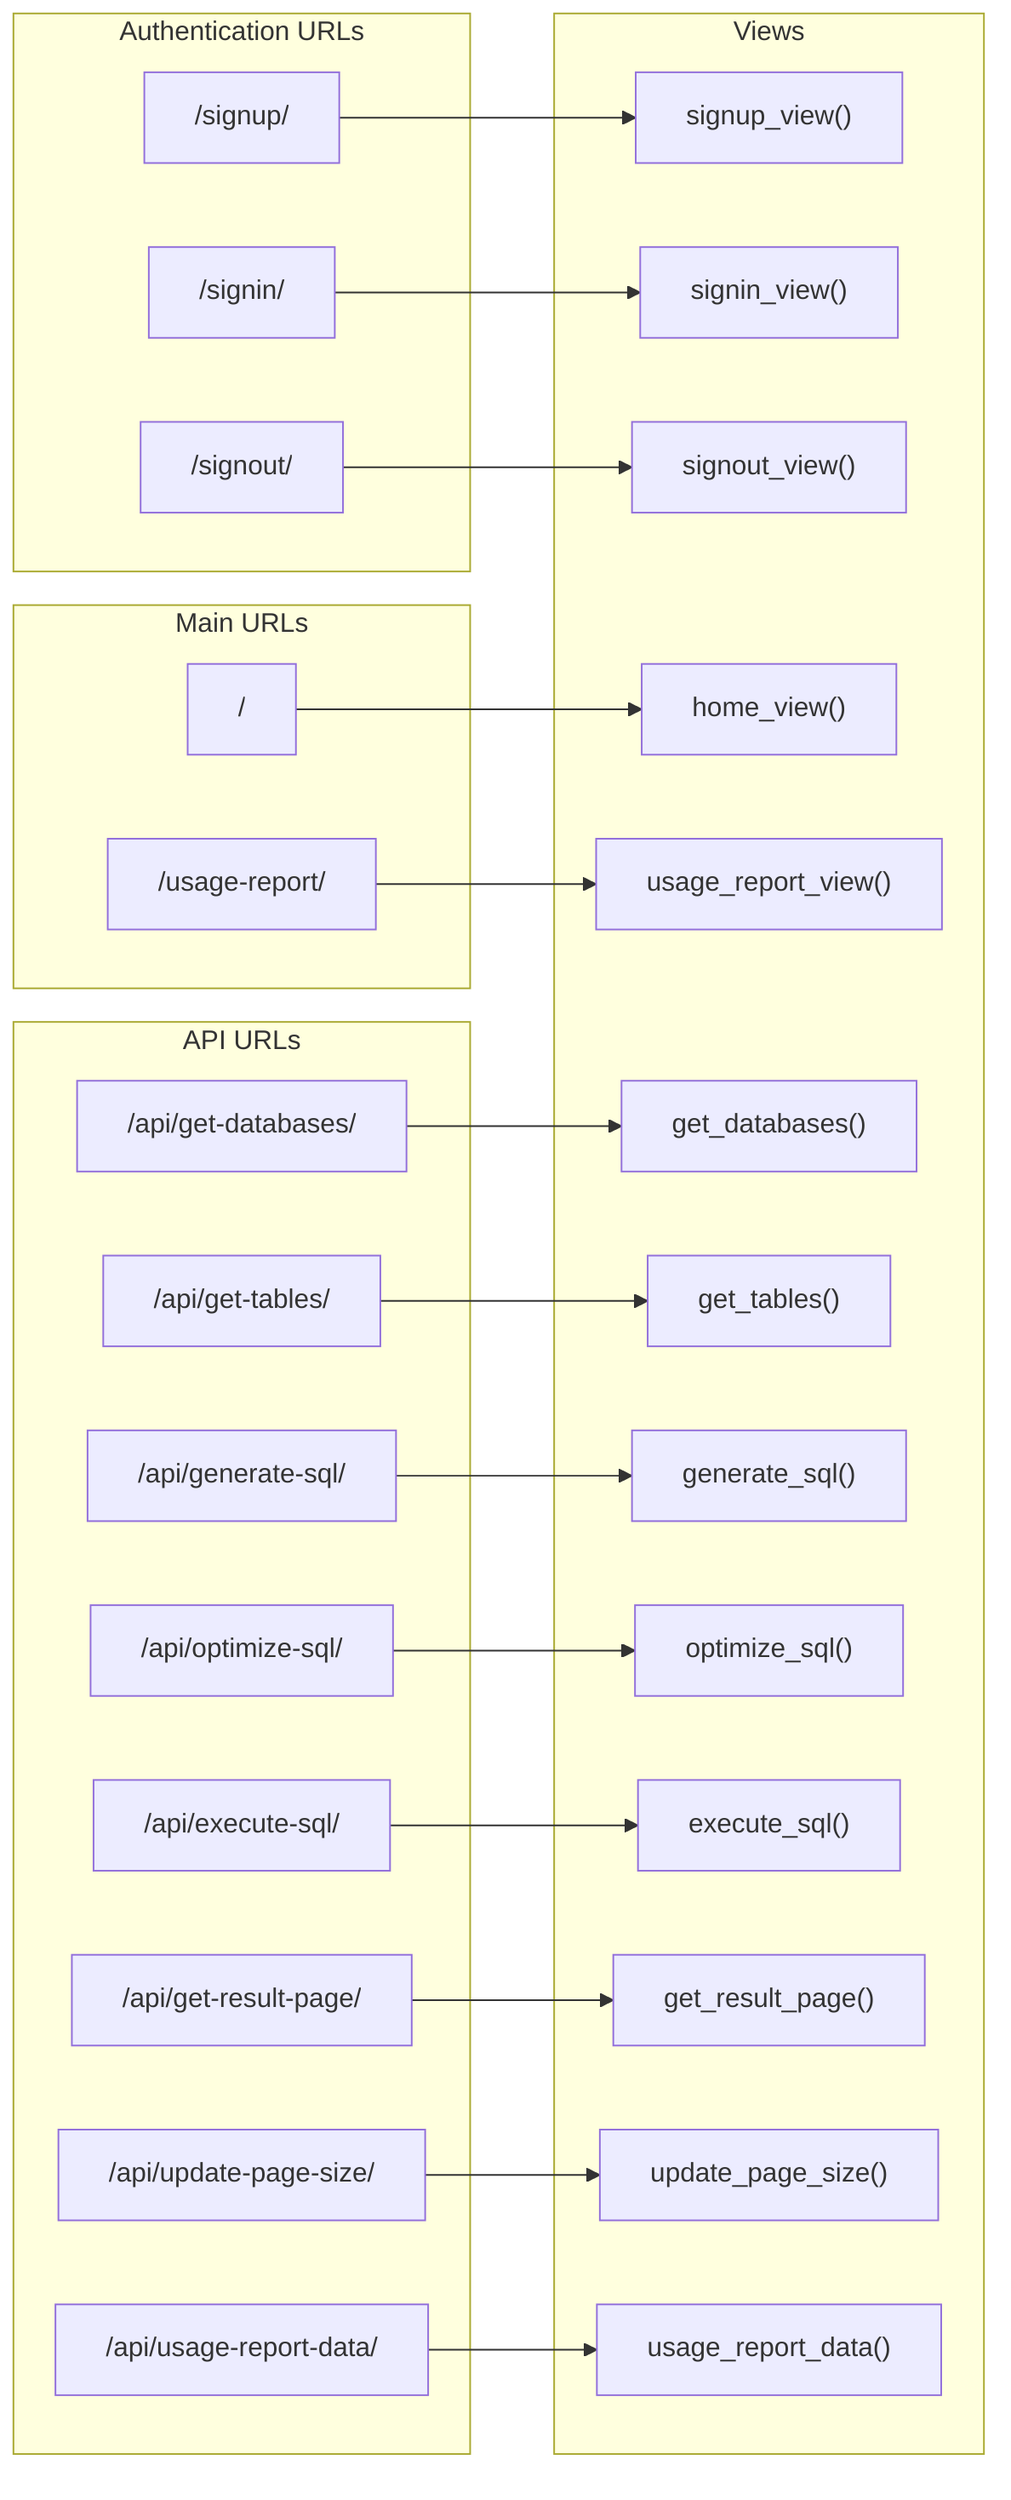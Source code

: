 graph LR
    subgraph "Authentication URLs"
        SignUpURL["/signup/"]
        SignInURL["/signin/"]
        SignOutURL["/signout/"]
    end
    
    subgraph "Main URLs"
        HomeURL["/"]
        UsageReportURL["/usage-report/"]
    end
    
    subgraph "API URLs"
        GetDBsURL["/api/get-databases/"]
        GetTablesURL["/api/get-tables/"]
        GenSQLURL["/api/generate-sql/"]
        OptSQLURL["/api/optimize-sql/"]
        ExecSQLURL["/api/execute-sql/"]
        GetPageURL["/api/get-result-page/"]
        UpdatePageSizeURL["/api/update-page-size/"]
        UsageReportDataURL["/api/usage-report-data/"]
    end
    
    subgraph "Views"
        SignUpView["signup_view()"]
        SignInView["signin_view()"]
        SignOutView["signout_view()"]
        HomeView["home_view()"]
        UsageReportView["usage_report_view()"]
        GetDBsView["get_databases()"]
        GetTablesView["get_tables()"]
        GenSQLView["generate_sql()"]
        OptSQLView["optimize_sql()"]
        ExecSQLView["execute_sql()"]
        GetPageView["get_result_page()"]
        UpdatePageSizeView["update_page_size()"]
        UsageReportDataView["usage_report_data()"]
    end
    
    SignUpURL --> SignUpView
    SignInURL --> SignInView
    SignOutURL --> SignOutView
    HomeURL --> HomeView
    UsageReportURL --> UsageReportView
    GetDBsURL --> GetDBsView
    GetTablesURL --> GetTablesView
    GenSQLURL --> GenSQLView
    OptSQLURL --> OptSQLView
    ExecSQLURL --> ExecSQLView
    GetPageURL --> GetPageView
    UpdatePageSizeURL --> UpdatePageSizeView
    UsageReportDataURL --> UsageReportDataView